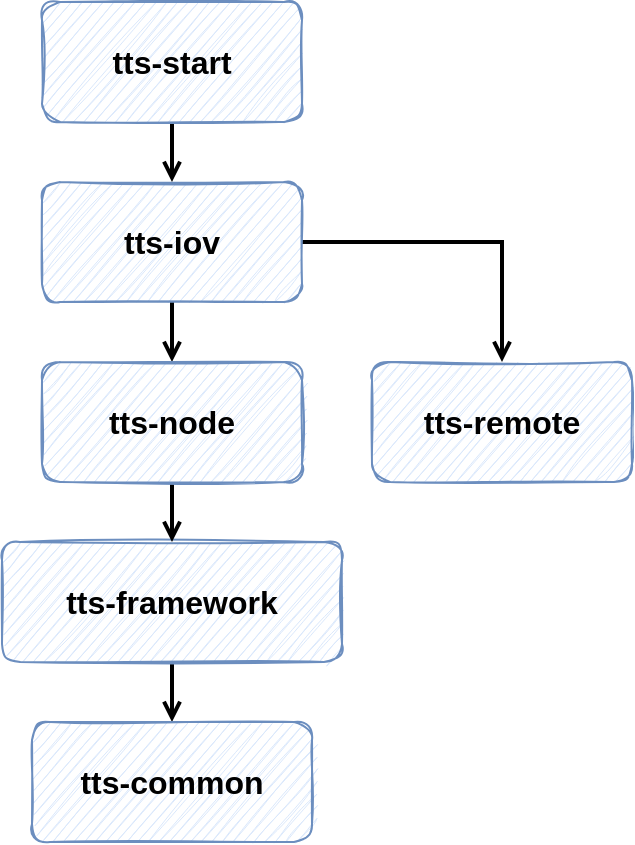 <mxfile version="20.7.4" type="device"><diagram id="Jqc0pNZaaVELtfqodvso" name="第 1 页"><mxGraphModel dx="1114" dy="793" grid="1" gridSize="10" guides="1" tooltips="1" connect="1" arrows="1" fold="1" page="1" pageScale="1" pageWidth="1169" pageHeight="827" math="0" shadow="0"><root><mxCell id="0"/><mxCell id="1" parent="0"/><mxCell id="fwLh1kyh4-yFyyzylWoX-4" style="edgeStyle=orthogonalEdgeStyle;rounded=0;orthogonalLoop=1;jettySize=auto;html=1;strokeWidth=2;endArrow=open;endFill=0;" parent="1" source="agTTt30FJLHiAx9CCglc-1" target="fwLh1kyh4-yFyyzylWoX-2" edge="1"><mxGeometry relative="1" as="geometry"/></mxCell><mxCell id="WBLxJ_zOWTW3quxJygQI-4" style="edgeStyle=orthogonalEdgeStyle;rounded=0;orthogonalLoop=1;jettySize=auto;html=1;exitX=1;exitY=0.5;exitDx=0;exitDy=0;entryX=0.5;entryY=0;entryDx=0;entryDy=0;strokeWidth=2;endArrow=open;endFill=0;" edge="1" parent="1" source="agTTt30FJLHiAx9CCglc-1" target="WBLxJ_zOWTW3quxJygQI-3"><mxGeometry relative="1" as="geometry"/></mxCell><mxCell id="agTTt30FJLHiAx9CCglc-1" value="&lt;font style=&quot;font-size: 16px;&quot;&gt;&lt;b&gt;tts-iov&lt;/b&gt;&lt;/font&gt;" style="rounded=1;whiteSpace=wrap;html=1;sketch=1;fillColor=#dae8fc;strokeColor=#6c8ebf;" parent="1" vertex="1"><mxGeometry x="335" y="130" width="130" height="60" as="geometry"/></mxCell><mxCell id="fwLh1kyh4-yFyyzylWoX-1" style="edgeStyle=orthogonalEdgeStyle;rounded=0;orthogonalLoop=1;jettySize=auto;html=1;endArrow=open;endFill=0;strokeWidth=2;" parent="1" source="QNVkmUYRrf6Z8Q4wk2sO-1" target="QNVkmUYRrf6Z8Q4wk2sO-2" edge="1"><mxGeometry relative="1" as="geometry"/></mxCell><mxCell id="QNVkmUYRrf6Z8Q4wk2sO-1" value="&lt;font style=&quot;font-size: 16px;&quot;&gt;&lt;b&gt;tts-framework&lt;/b&gt;&lt;/font&gt;" style="rounded=1;whiteSpace=wrap;html=1;sketch=1;fillColor=#dae8fc;strokeColor=#6c8ebf;" parent="1" vertex="1"><mxGeometry x="315" y="310" width="170" height="60" as="geometry"/></mxCell><mxCell id="QNVkmUYRrf6Z8Q4wk2sO-2" value="&lt;font style=&quot;font-size: 16px;&quot;&gt;&lt;b&gt;tts-common&lt;/b&gt;&lt;/font&gt;" style="rounded=1;whiteSpace=wrap;html=1;sketch=1;fillColor=#dae8fc;strokeColor=#6c8ebf;" parent="1" vertex="1"><mxGeometry x="330" y="400" width="140" height="60" as="geometry"/></mxCell><mxCell id="fwLh1kyh4-yFyyzylWoX-3" style="edgeStyle=orthogonalEdgeStyle;rounded=0;orthogonalLoop=1;jettySize=auto;html=1;strokeWidth=2;endArrow=open;endFill=0;" parent="1" source="fwLh1kyh4-yFyyzylWoX-2" target="QNVkmUYRrf6Z8Q4wk2sO-1" edge="1"><mxGeometry relative="1" as="geometry"/></mxCell><mxCell id="fwLh1kyh4-yFyyzylWoX-2" value="&lt;font style=&quot;font-size: 16px;&quot;&gt;&lt;b&gt;tts-node&lt;/b&gt;&lt;/font&gt;" style="rounded=1;whiteSpace=wrap;html=1;sketch=1;fillColor=#dae8fc;strokeColor=#6c8ebf;" parent="1" vertex="1"><mxGeometry x="335" y="220" width="130" height="60" as="geometry"/></mxCell><mxCell id="WBLxJ_zOWTW3quxJygQI-2" style="edgeStyle=orthogonalEdgeStyle;rounded=0;orthogonalLoop=1;jettySize=auto;html=1;exitX=0.5;exitY=1;exitDx=0;exitDy=0;entryX=0.5;entryY=0;entryDx=0;entryDy=0;strokeWidth=2;endArrow=open;endFill=0;" edge="1" parent="1" source="WBLxJ_zOWTW3quxJygQI-1" target="agTTt30FJLHiAx9CCglc-1"><mxGeometry relative="1" as="geometry"/></mxCell><mxCell id="WBLxJ_zOWTW3quxJygQI-1" value="&lt;font style=&quot;font-size: 16px;&quot;&gt;&lt;b&gt;tts-start&lt;/b&gt;&lt;/font&gt;" style="rounded=1;whiteSpace=wrap;html=1;sketch=1;fillColor=#dae8fc;strokeColor=#6c8ebf;" vertex="1" parent="1"><mxGeometry x="335" y="40" width="130" height="60" as="geometry"/></mxCell><mxCell id="WBLxJ_zOWTW3quxJygQI-3" value="&lt;font style=&quot;font-size: 16px;&quot;&gt;&lt;b&gt;tts-remote&lt;/b&gt;&lt;/font&gt;" style="rounded=1;whiteSpace=wrap;html=1;sketch=1;fillColor=#dae8fc;strokeColor=#6c8ebf;" vertex="1" parent="1"><mxGeometry x="500" y="220" width="130" height="60" as="geometry"/></mxCell></root></mxGraphModel></diagram></mxfile>